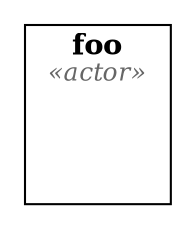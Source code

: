 digraph g {
  compound=true
  subgraph cluster0 {
    label=<<B>foo</B><BR/><FONT POINT-SIZE="12" COLOR="#666666"><I>&#171;actor&#187;</I></FONT>>
    href=""
    tooltip=""
    g0 [shape=plaintext fontsize=12 label=""]
  }

}
